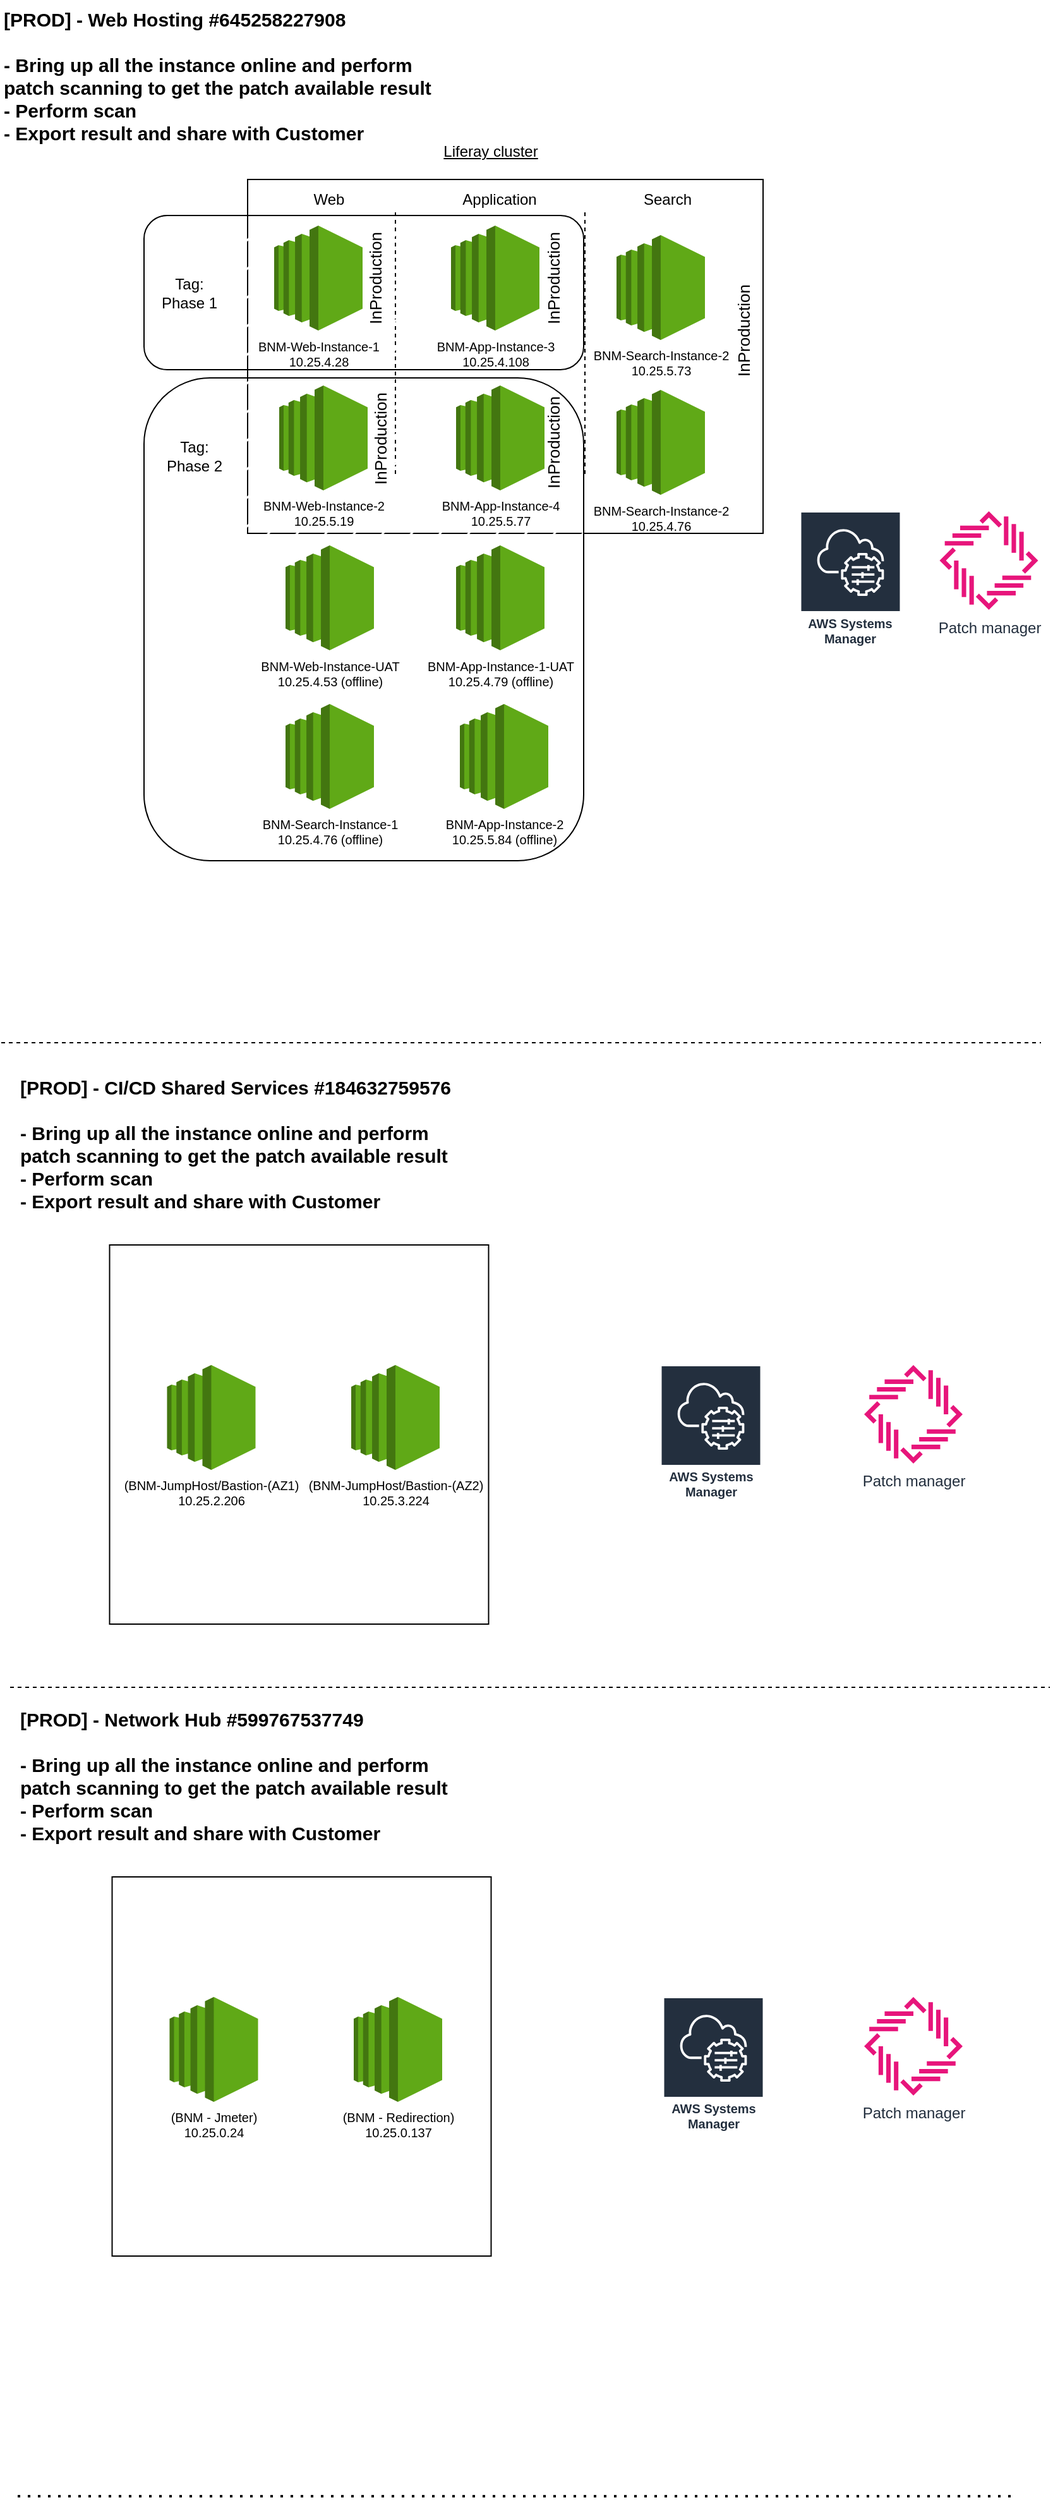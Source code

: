 <mxfile version="23.0.1" type="github">
  <diagram name="Page-1" id="IQn_RGmjUxphnMO-temq">
    <mxGraphModel dx="-266" dy="719" grid="1" gridSize="10" guides="1" tooltips="1" connect="1" arrows="1" fold="1" page="1" pageScale="1" pageWidth="850" pageHeight="1100" math="0" shadow="0">
      <root>
        <mxCell id="0" />
        <mxCell id="1" parent="0" />
        <mxCell id="I5GqBziF1sQ-0T2JehLB-36" value="" style="whiteSpace=wrap;html=1;aspect=fixed;labelBackgroundColor=none;fillColor=none;" vertex="1" parent="1">
          <mxGeometry x="1792.75" y="990" width="300" height="300" as="geometry" />
        </mxCell>
        <mxCell id="I5GqBziF1sQ-0T2JehLB-2" value="" style="rounded=0;whiteSpace=wrap;html=1;" vertex="1" parent="1">
          <mxGeometry x="1902" y="147" width="408" height="280" as="geometry" />
        </mxCell>
        <mxCell id="I5GqBziF1sQ-0T2JehLB-3" value="" style="endArrow=none;dashed=1;html=1;rounded=0;shadow=0;" edge="1" parent="1">
          <mxGeometry width="50" height="50" relative="1" as="geometry">
            <mxPoint x="2169" y="380" as="sourcePoint" />
            <mxPoint x="2169" y="170" as="targetPoint" />
          </mxGeometry>
        </mxCell>
        <mxCell id="I5GqBziF1sQ-0T2JehLB-4" value="Web" style="text;html=1;align=center;verticalAlign=middle;resizable=0;points=[];autosize=1;strokeColor=none;fillColor=none;shadow=0;" vertex="1" parent="1">
          <mxGeometry x="1941" y="148" width="50" height="30" as="geometry" />
        </mxCell>
        <mxCell id="I5GqBziF1sQ-0T2JehLB-5" value="Application" style="text;html=1;align=center;verticalAlign=middle;resizable=0;points=[];autosize=1;strokeColor=none;fillColor=none;shadow=0;" vertex="1" parent="1">
          <mxGeometry x="2061" y="148" width="80" height="30" as="geometry" />
        </mxCell>
        <mxCell id="I5GqBziF1sQ-0T2JehLB-6" value="Search" style="text;html=1;align=center;verticalAlign=middle;resizable=0;points=[];autosize=1;strokeColor=none;fillColor=none;shadow=0;" vertex="1" parent="1">
          <mxGeometry x="2204" y="148" width="60" height="30" as="geometry" />
        </mxCell>
        <mxCell id="I5GqBziF1sQ-0T2JehLB-7" value="&lt;font color=&quot;#000000&quot;&gt;BNM-Search-Instance-2&lt;br&gt;10.25.5.73&lt;/font&gt;" style="outlineConnect=0;dashed=0;verticalLabelPosition=bottom;verticalAlign=top;align=center;html=1;shape=mxgraph.aws3.ec2;fillColor=#60a917;shadow=0;fontSize=10;fontColor=#ffffff;strokeColor=#2D7600;" vertex="1" parent="1">
          <mxGeometry x="2194" y="191" width="70" height="83" as="geometry" />
        </mxCell>
        <mxCell id="I5GqBziF1sQ-0T2JehLB-8" value="Liferay cluster" style="text;html=1;align=center;verticalAlign=middle;resizable=0;points=[];autosize=1;strokeColor=none;fillColor=none;fontStyle=4" vertex="1" parent="1">
          <mxGeometry x="2044" y="110" width="100" height="30" as="geometry" />
        </mxCell>
        <mxCell id="I5GqBziF1sQ-0T2JehLB-9" value="" style="endArrow=none;dashed=1;html=1;rounded=0;shadow=0;" edge="1" parent="1">
          <mxGeometry width="50" height="50" relative="1" as="geometry">
            <mxPoint x="2019" y="380" as="sourcePoint" />
            <mxPoint x="2019" y="170" as="targetPoint" />
          </mxGeometry>
        </mxCell>
        <mxCell id="I5GqBziF1sQ-0T2JehLB-10" value="" style="rounded=1;whiteSpace=wrap;html=1;fillStyle=hatch;" vertex="1" parent="1">
          <mxGeometry x="1820" y="175.5" width="348" height="122" as="geometry" />
        </mxCell>
        <mxCell id="I5GqBziF1sQ-0T2JehLB-11" value="BNM-Web-Instance-1&lt;br&gt;10.25.4.28" style="outlineConnect=0;dashed=0;verticalLabelPosition=bottom;verticalAlign=top;align=center;html=1;shape=mxgraph.aws3.ec2;fillColor=#60a917;shadow=0;fontSize=10;fontColor=#000000;strokeColor=#2D7600;labelBorderColor=none;" vertex="1" parent="1">
          <mxGeometry x="1923" y="183.5" width="70" height="83" as="geometry" />
        </mxCell>
        <mxCell id="I5GqBziF1sQ-0T2JehLB-12" value="BNM-App-Instance-3&lt;br&gt;10.25.4.108" style="outlineConnect=0;dashed=0;verticalLabelPosition=bottom;verticalAlign=top;align=center;html=1;shape=mxgraph.aws3.ec2;fillColor=#60a917;shadow=0;fontSize=10;fontColor=#000000;strokeColor=#2D7600;labelBorderColor=none;" vertex="1" parent="1">
          <mxGeometry x="2063" y="183.5" width="70" height="83" as="geometry" />
        </mxCell>
        <mxCell id="I5GqBziF1sQ-0T2JehLB-13" value="Tag: Phase 1" style="text;html=1;strokeColor=none;fillColor=none;align=center;verticalAlign=middle;whiteSpace=wrap;rounded=0;" vertex="1" parent="1">
          <mxGeometry x="1826" y="221.5" width="60" height="30" as="geometry" />
        </mxCell>
        <mxCell id="I5GqBziF1sQ-0T2JehLB-14" value="InProduction" style="text;html=1;strokeColor=none;fillColor=none;align=center;verticalAlign=middle;whiteSpace=wrap;rounded=0;rotation=-90;fontSize=13;" vertex="1" parent="1">
          <mxGeometry x="2114" y="210" width="60" height="30" as="geometry" />
        </mxCell>
        <mxCell id="I5GqBziF1sQ-0T2JehLB-15" value="InProduction" style="text;html=1;strokeColor=none;fillColor=none;align=center;verticalAlign=middle;whiteSpace=wrap;rounded=0;rotation=-90;fontSize=13;" vertex="1" parent="1">
          <mxGeometry x="1973" y="210" width="60" height="30" as="geometry" />
        </mxCell>
        <mxCell id="I5GqBziF1sQ-0T2JehLB-16" value="InProduction" style="text;html=1;strokeColor=none;fillColor=none;align=center;verticalAlign=middle;whiteSpace=wrap;rounded=0;rotation=-90;fontSize=13;" vertex="1" parent="1">
          <mxGeometry x="2264" y="251.5" width="60" height="30" as="geometry" />
        </mxCell>
        <mxCell id="I5GqBziF1sQ-0T2JehLB-17" value="" style="rounded=1;whiteSpace=wrap;html=1;labelBorderColor=none;fillStyle=hatch;" vertex="1" parent="1">
          <mxGeometry x="1820" y="304" width="348" height="382" as="geometry" />
        </mxCell>
        <mxCell id="I5GqBziF1sQ-0T2JehLB-18" value="BNM-App-Instance-4&lt;br&gt;10.25.5.77" style="outlineConnect=0;dashed=0;verticalLabelPosition=bottom;verticalAlign=top;align=center;html=1;shape=mxgraph.aws3.ec2;fillColor=#60a917;shadow=0;fontSize=10;fontColor=#000000;strokeColor=#2D7600;labelBorderColor=none;" vertex="1" parent="1">
          <mxGeometry x="2067" y="310" width="70" height="83" as="geometry" />
        </mxCell>
        <mxCell id="I5GqBziF1sQ-0T2JehLB-19" value="BNM-Web-Instance-2&lt;br&gt;10.25.5.19" style="outlineConnect=0;dashed=0;verticalLabelPosition=bottom;verticalAlign=top;align=center;html=1;shape=mxgraph.aws3.ec2;fillColor=#60a917;shadow=0;fontSize=10;fontColor=#000000;strokeColor=#2D7600;labelBorderColor=none;" vertex="1" parent="1">
          <mxGeometry x="1927" y="310" width="70" height="83" as="geometry" />
        </mxCell>
        <mxCell id="I5GqBziF1sQ-0T2JehLB-20" value="Tag: Phase 2" style="text;html=1;strokeColor=none;fillColor=none;align=center;verticalAlign=middle;whiteSpace=wrap;rounded=0;" vertex="1" parent="1">
          <mxGeometry x="1830" y="350.5" width="60" height="30" as="geometry" />
        </mxCell>
        <mxCell id="I5GqBziF1sQ-0T2JehLB-21" value="BNM-App-Instance-1-UAT&lt;br&gt;10.25.4.79 (offline)" style="outlineConnect=0;dashed=0;verticalLabelPosition=bottom;verticalAlign=top;align=center;html=1;shape=mxgraph.aws3.ec2;fillColor=#60a917;shadow=0;fontSize=10;fontColor=#000000;strokeColor=#2D7600;labelBorderColor=none;" vertex="1" parent="1">
          <mxGeometry x="2067" y="436.5" width="70" height="83" as="geometry" />
        </mxCell>
        <mxCell id="I5GqBziF1sQ-0T2JehLB-22" value="BNM-Web-Instance-UAT&lt;br&gt;10.25.4.53 (offline)" style="outlineConnect=0;dashed=0;verticalLabelPosition=bottom;verticalAlign=top;align=center;html=1;shape=mxgraph.aws3.ec2;fillColor=#60a917;shadow=0;fontSize=10;fontColor=#000000;strokeColor=#2D7600;labelBorderColor=none;" vertex="1" parent="1">
          <mxGeometry x="1932" y="436.5" width="70" height="83" as="geometry" />
        </mxCell>
        <mxCell id="I5GqBziF1sQ-0T2JehLB-23" value="BNM-App-Instance-2&lt;br&gt;10.25.5.84 (offline)" style="outlineConnect=0;dashed=0;verticalLabelPosition=bottom;verticalAlign=top;align=center;html=1;shape=mxgraph.aws3.ec2;fillColor=#60a917;shadow=0;fontSize=10;fontColor=#000000;strokeColor=#2D7600;labelBorderColor=none;" vertex="1" parent="1">
          <mxGeometry x="2070" y="562" width="70" height="83" as="geometry" />
        </mxCell>
        <mxCell id="I5GqBziF1sQ-0T2JehLB-24" value="BNM-Search-Instance-1&lt;br&gt;10.25.4.76 (offline)" style="outlineConnect=0;dashed=0;verticalLabelPosition=bottom;verticalAlign=top;align=center;html=1;shape=mxgraph.aws3.ec2;fillColor=#60a917;shadow=0;fontSize=10;strokeColor=#2D7600;fontColor=#000000;" vertex="1" parent="1">
          <mxGeometry x="1932" y="562" width="70" height="83" as="geometry" />
        </mxCell>
        <mxCell id="I5GqBziF1sQ-0T2JehLB-25" value="InProduction" style="text;html=1;strokeColor=none;fillColor=none;align=center;verticalAlign=middle;whiteSpace=wrap;rounded=0;rotation=-90;fontSize=13;" vertex="1" parent="1">
          <mxGeometry x="1977" y="337" width="60" height="30" as="geometry" />
        </mxCell>
        <mxCell id="I5GqBziF1sQ-0T2JehLB-26" value="InProduction" style="text;html=1;strokeColor=none;fillColor=none;align=center;verticalAlign=middle;whiteSpace=wrap;rounded=0;rotation=-90;fontSize=13;" vertex="1" parent="1">
          <mxGeometry x="2114" y="340" width="60" height="30" as="geometry" />
        </mxCell>
        <mxCell id="I5GqBziF1sQ-0T2JehLB-28" value="&lt;font color=&quot;#000000&quot;&gt;BNM-Search-Instance-2&lt;br&gt;10.25.4.76&lt;/font&gt;" style="outlineConnect=0;dashed=0;verticalLabelPosition=bottom;verticalAlign=top;align=center;html=1;shape=mxgraph.aws3.ec2;fillColor=#60a917;shadow=0;fontSize=10;fontColor=#ffffff;strokeColor=#2D7600;" vertex="1" parent="1">
          <mxGeometry x="2194" y="313.5" width="70" height="83" as="geometry" />
        </mxCell>
        <mxCell id="I5GqBziF1sQ-0T2JehLB-29" value="[PROD] - Web Hosting #645258227908&lt;br&gt;&lt;br style=&quot;font-size: 15px;&quot;&gt;- Bring up all the instance online and perform &lt;br&gt;patch scanning to get the patch available result&lt;br&gt;- Perform scan &lt;br&gt;- Export result and share with Customer" style="text;html=1;align=left;verticalAlign=middle;resizable=0;points=[];autosize=1;strokeColor=none;fillColor=none;fontStyle=1;fontSize=15;" vertex="1" parent="1">
          <mxGeometry x="1707" y="5" width="360" height="120" as="geometry" />
        </mxCell>
        <mxCell id="I5GqBziF1sQ-0T2JehLB-30" value="" style="endArrow=none;dashed=1;html=1;rounded=0;" edge="1" parent="1">
          <mxGeometry width="50" height="50" relative="1" as="geometry">
            <mxPoint x="1707" y="830" as="sourcePoint" />
            <mxPoint x="2530" y="830" as="targetPoint" />
          </mxGeometry>
        </mxCell>
        <mxCell id="I5GqBziF1sQ-0T2JehLB-31" value="[PROD] - CI/CD Shared Services #184632759576&lt;br style=&quot;font-size: 15px;&quot;&gt;&lt;br style=&quot;font-size: 15px;&quot;&gt;- Bring up all the instance online and perform &lt;br&gt;patch scanning to get the patch available result&lt;br&gt;- Perform scan &lt;br&gt;- Export result and share with Customer" style="text;html=1;align=left;verticalAlign=middle;resizable=0;points=[];autosize=1;strokeColor=none;fillColor=none;fontStyle=1;fontSize=15;" vertex="1" parent="1">
          <mxGeometry x="1720" y="850" width="360" height="120" as="geometry" />
        </mxCell>
        <mxCell id="I5GqBziF1sQ-0T2JehLB-32" value="(BNM-JumpHost/Bastion-(AZ2)&lt;br&gt;10.25.3.224" style="outlineConnect=0;dashed=0;verticalLabelPosition=bottom;verticalAlign=top;align=center;html=1;shape=mxgraph.aws3.ec2;fillColor=#60a917;shadow=0;fontSize=10;fontColor=#000000;strokeColor=#2D7600;labelBorderColor=none;" vertex="1" parent="1">
          <mxGeometry x="1984" y="1085" width="70" height="83" as="geometry" />
        </mxCell>
        <mxCell id="I5GqBziF1sQ-0T2JehLB-33" value="(BNM-JumpHost/Bastion-(AZ1)&lt;br&gt;10.25.2.206" style="outlineConnect=0;dashed=0;verticalLabelPosition=bottom;verticalAlign=top;align=center;html=1;shape=mxgraph.aws3.ec2;fillColor=#60a917;shadow=0;fontSize=10;strokeColor=#2D7600;fontColor=#000000;" vertex="1" parent="1">
          <mxGeometry x="1838.25" y="1085" width="70" height="83" as="geometry" />
        </mxCell>
        <mxCell id="I5GqBziF1sQ-0T2JehLB-35" value="AWS Systems Manager" style="sketch=0;outlineConnect=0;fontColor=#232F3E;gradientColor=none;strokeColor=#ffffff;fillColor=#232F3E;dashed=0;verticalLabelPosition=middle;verticalAlign=bottom;align=center;html=1;whiteSpace=wrap;fontSize=10;fontStyle=1;spacing=3;shape=mxgraph.aws4.productIcon;prIcon=mxgraph.aws4.systems_manager;" vertex="1" parent="1">
          <mxGeometry x="2228.75" y="1085" width="80" height="110" as="geometry" />
        </mxCell>
        <mxCell id="I5GqBziF1sQ-0T2JehLB-39" value="[PROD] - Network Hub #599767537749&lt;br&gt;&lt;br&gt;- Bring up all the instance online and perform &lt;br&gt;patch scanning to get the patch available result&lt;br&gt;- Perform scan &lt;br&gt;- Export result and share with Customer" style="text;html=1;align=left;verticalAlign=middle;resizable=0;points=[];autosize=1;strokeColor=none;fillColor=none;fontStyle=1;fontSize=15;" vertex="1" parent="1">
          <mxGeometry x="1720" y="1350" width="360" height="120" as="geometry" />
        </mxCell>
        <mxCell id="I5GqBziF1sQ-0T2JehLB-40" value="" style="endArrow=none;dashed=1;html=1;rounded=0;" edge="1" parent="1">
          <mxGeometry width="50" height="50" relative="1" as="geometry">
            <mxPoint x="1714" y="1340" as="sourcePoint" />
            <mxPoint x="2537" y="1340" as="targetPoint" />
          </mxGeometry>
        </mxCell>
        <mxCell id="I5GqBziF1sQ-0T2JehLB-41" value="Patch manager" style="sketch=0;outlineConnect=0;fontColor=#232F3E;gradientColor=none;fillColor=#E7157B;strokeColor=none;dashed=0;verticalLabelPosition=bottom;verticalAlign=top;align=center;html=1;fontSize=12;fontStyle=0;aspect=fixed;pointerEvents=1;shape=mxgraph.aws4.patch_manager;" vertex="1" parent="1">
          <mxGeometry x="2449.75" y="409.5" width="78" height="78" as="geometry" />
        </mxCell>
        <mxCell id="I5GqBziF1sQ-0T2JehLB-42" value="AWS Systems Manager" style="sketch=0;outlineConnect=0;fontColor=#232F3E;gradientColor=none;strokeColor=#ffffff;fillColor=#232F3E;dashed=0;verticalLabelPosition=middle;verticalAlign=bottom;align=center;html=1;whiteSpace=wrap;fontSize=10;fontStyle=1;spacing=3;shape=mxgraph.aws4.productIcon;prIcon=mxgraph.aws4.systems_manager;" vertex="1" parent="1">
          <mxGeometry x="2339.25" y="409.5" width="80" height="110" as="geometry" />
        </mxCell>
        <mxCell id="I5GqBziF1sQ-0T2JehLB-43" value="" style="whiteSpace=wrap;html=1;aspect=fixed;labelBackgroundColor=none;fillColor=none;" vertex="1" parent="1">
          <mxGeometry x="1794.75" y="1490" width="300" height="300" as="geometry" />
        </mxCell>
        <mxCell id="I5GqBziF1sQ-0T2JehLB-44" value="(BNM - Redirection)&lt;br&gt;10.25.0.137" style="outlineConnect=0;dashed=0;verticalLabelPosition=bottom;verticalAlign=top;align=center;html=1;shape=mxgraph.aws3.ec2;fillColor=#60a917;shadow=0;fontSize=10;fontColor=#000000;strokeColor=#2D7600;labelBorderColor=none;" vertex="1" parent="1">
          <mxGeometry x="1986" y="1585" width="70" height="83" as="geometry" />
        </mxCell>
        <mxCell id="I5GqBziF1sQ-0T2JehLB-45" value="(BNM - Jmeter)&lt;br&gt;10.25.0.24" style="outlineConnect=0;dashed=0;verticalLabelPosition=bottom;verticalAlign=top;align=center;html=1;shape=mxgraph.aws3.ec2;fillColor=#60a917;shadow=0;fontSize=10;strokeColor=#2D7600;fontColor=#000000;" vertex="1" parent="1">
          <mxGeometry x="1840.25" y="1585" width="70" height="83" as="geometry" />
        </mxCell>
        <mxCell id="I5GqBziF1sQ-0T2JehLB-47" value="AWS Systems Manager" style="sketch=0;outlineConnect=0;fontColor=#232F3E;gradientColor=none;strokeColor=#ffffff;fillColor=#232F3E;dashed=0;verticalLabelPosition=middle;verticalAlign=bottom;align=center;html=1;whiteSpace=wrap;fontSize=10;fontStyle=1;spacing=3;shape=mxgraph.aws4.productIcon;prIcon=mxgraph.aws4.systems_manager;" vertex="1" parent="1">
          <mxGeometry x="2230.75" y="1585" width="80" height="110" as="geometry" />
        </mxCell>
        <mxCell id="I5GqBziF1sQ-0T2JehLB-48" value="" style="endArrow=none;dashed=1;html=1;dashPattern=1 3;strokeWidth=2;rounded=0;" edge="1" parent="1">
          <mxGeometry width="50" height="50" relative="1" as="geometry">
            <mxPoint x="1720" y="1980" as="sourcePoint" />
            <mxPoint x="2510" y="1980" as="targetPoint" />
          </mxGeometry>
        </mxCell>
        <mxCell id="I5GqBziF1sQ-0T2JehLB-49" value="Patch manager" style="sketch=0;outlineConnect=0;fontColor=#232F3E;gradientColor=none;fillColor=#E7157B;strokeColor=none;dashed=0;verticalLabelPosition=bottom;verticalAlign=top;align=center;html=1;fontSize=12;fontStyle=0;aspect=fixed;pointerEvents=1;shape=mxgraph.aws4.patch_manager;" vertex="1" parent="1">
          <mxGeometry x="2390" y="1085" width="78" height="78" as="geometry" />
        </mxCell>
        <mxCell id="I5GqBziF1sQ-0T2JehLB-50" value="Patch manager" style="sketch=0;outlineConnect=0;fontColor=#232F3E;gradientColor=none;fillColor=#E7157B;strokeColor=none;dashed=0;verticalLabelPosition=bottom;verticalAlign=top;align=center;html=1;fontSize=12;fontStyle=0;aspect=fixed;pointerEvents=1;shape=mxgraph.aws4.patch_manager;" vertex="1" parent="1">
          <mxGeometry x="2390" y="1585" width="78" height="78" as="geometry" />
        </mxCell>
      </root>
    </mxGraphModel>
  </diagram>
</mxfile>
